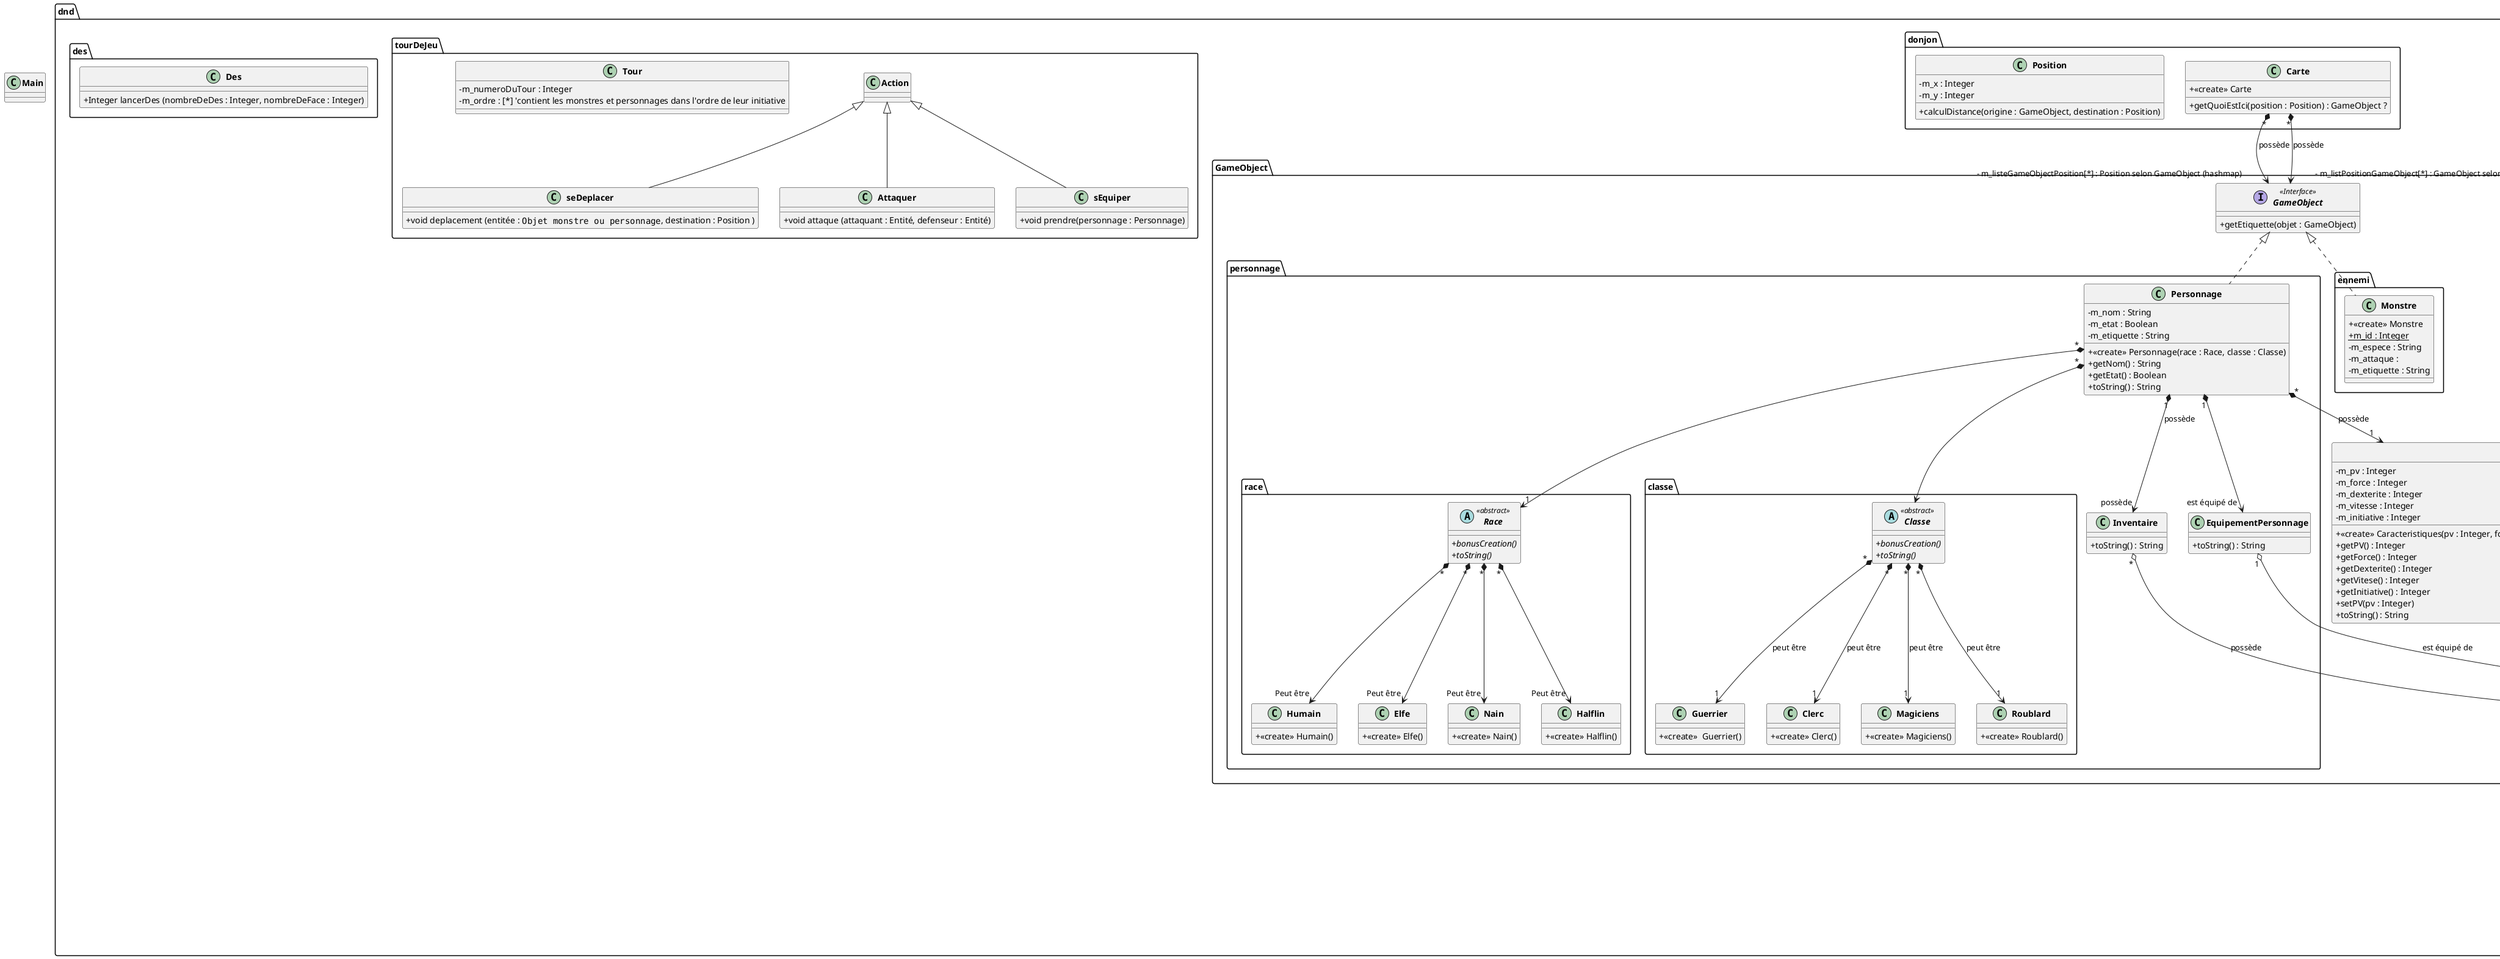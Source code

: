@startuml

skinparam classAttributeIconSize 0
skinparam classFontStyle Bold
skinparam style strictuml hide empty members

class Main
{

}

package dnd
{
    package GameObject
    {
        interface GameObject <<Interface>>
        {
            +getEtiquette(objet : GameObject)
        }

        class Caracteristiques
            {
                ' Membres de la classe
                - m_pv : Integer
                - m_force : Integer
                - m_dexterite : Integer
                - m_vitesse : Integer
                - m_initiative : Integer
                ' Ctor
                + <<create>> Caracteristiques(pv : Integer, force : Integer, dexterite : Integer, vitesse : Integer, initiative : Integer)
                ' Getters
                + getPV() : Integer
                + getForce() : Integer
                + getDexterite() : Integer
                + getVitese() : Integer
                + getInitiative() : Integer
                ' Setters
                + setPV(pv : Integer)
                + toString() : String
            }

            package personnage
            {
                class Personnage implements  dnd.GameObject.GameObject
                {
                    +<<create>> Personnage(race : Race, classe : Classe)
                    - m_nom : String
                    - m_etat : Boolean
                    - m_etiquette : String
                    ' Race : mettre une composition
                    ' Classe : mettre une composition
                    ' Inventaire d'équipements : mettre une composition
                    ' Équipements : mettre une composition
                    + getNom() : String
                    + getEtat() : Boolean
                    + toString() : String
                }

                ' Début classes personnages

                class Inventaire
                {
                    + toString() : String
                }

                class EquipementPersonnage
                {
                    + toString() : String
                }

                Personnage "*" *--> "1" race.Race
                Personnage "*" *--> classe.Classe
                Personnage "*" *--> "1" Caracteristiques : possède
                Personnage "1" *--> "est équipé de" EquipementPersonnage
                Personnage "1" *--> "possède" Inventaire : possède
                Inventaire "*" o-- "- m_items[*] : Objets du personnage" dnd.objet.Item : possède
                EquipementPersonnage "1" o-- "- m_arme_equipee : Arme\n - m_armure_equipee : Armure" dnd.objet.Item : est équipé de

                package race
                {
                    abstract class Race <<abstract>>
                    {
                        +{abstract} bonusCreation()
                        +{abstract} toString()
                    }

                    class Humain
                    {
                        +<<create>> Humain()
                    }

                    class Elfe
                    {
                        +<<create>> Elfe()
                    }

                    class Nain
                    {
                        +<<create>> Nain()
                    }

                    class Halflin
                    {
                        +<<create>> Halflin()
                    }

                    Race "*" *--> "Peut être" Humain
                    Race "*" *--> "Peut être" Elfe
                    Race "*" *--> "Peut être" Nain
                    Race "*" *--> "Peut être" Halflin
                }

                package classe
                {
                    abstract class Classe <<abstract>>
                    {
                        +{abstract} bonusCreation()
                        +{abstract} toString()
                    }

                    class Guerrier
                    {
                        +<<create>>  Guerrier()
                    }

                    class Clerc
                    {
                        +<<create>> Clerc()
                    }

                    class Magiciens
                    {
                        +<<create>> Magiciens()
                    }

                    class Roublard
                    {
                        +<<create>> Roublard()
                    }

                    Classe "*" *--> "1" Guerrier : peut être
                    Classe "*" *--> "1" Clerc : peut être
                    Classe "*" *--> "1" Magiciens : peut être
                    Classe "*" *--> "1" Roublard : peut être
                }
            }

            package ennemi
            {
                class Monstre implements dnd.GameObject.GameObject
                {
                    +<<create>> Monstre
                    + {static} m_id : Integer
                    - m_espece : String
                    - m_attaque :
                    - m_etiquette : String
                    ' Objet caractérisitique

                    ' Faire une énumeration des especes pour acceder à leurs caractéristique
                }
            }
    }





    package objet
    {
        class Item
        {
            - m_nom : String
            - m_etiquette : String
            + <<create>> Item(name : String)
            + getName() : String

        }

        class Arme extends Item
        {
            - m_degat : Integer
            + <<create>> Arme(name : String, degat : Integer)
        }

        class Armure extends Item
        {
            - m_armure : Integer
            + <<create>> Armure(name : String, armure : Integer)
        }

        class ArmeCourante extends Arme
        {

        }

        class ArmeGuerre extends Arme
        {

        }

        class ArmeDistance extends Arme
        {

        }

        class ArmureLegere extends Armure
        {

        }

        class ArmureLourde extends Armure
        {

        }


    ' Item "*" *--> "- m_degat : (dé)\n- m_portee : Integer" ArmeCourante: contient des
    ' Item "*" *--> "- m_degat : (dé)\n- m_portee : Integer" ArmeGuerre: contient des
    ' Item "*" *--> "- m_degat : (dé)\n- m_portee : Integer" ArmeDistance: contient des
    ' Item "*" *--> "- m_armure : Integer" ArmureLegere: contient des
    ' Item "*" *--> "- " ArmureLourde: contient des

    }

    package donjon
    {
        class Carte
        {
            +<<create>> Carte
            ' un choix de carte par défaut
            ' instancie     taille de la carte
            '               position des obstacle
            '               creer les monstre
            '               positionne monstre et personnage
            '               positionne equipement
            '               phrases de contexte
            + getQuoiEstIci(position : Position) : GameObject ?
            ' ici le type, je ne sais pas, car ça peut tout retourner, j'aurais mis Object mais il faudrait utiliser getClass() dans le code (interdit); solution possible : créer une classe "Entité" qui est implémentée par Monstre, Personnage, etc pour plus de flexibilité.
            ' methode getOuEsTruc (truc)
            ' EDIT : du coup ici bah c'est "bon" on verra comment ça rend dans le code

        }

        Carte "*" *--> "- m_listeGameObjectPosition[*] : Position selon GameObject (hashmap)" dnd.GameObject.GameObject : possède
        Carte "*" *--> "- m_listPositionGameObject[*] : GameObject selon la Position (hashmap)" dnd.GameObject.GameObject : possède

        class Position
        {
            -m_x : Integer
            -m_y : Integer
            +calculDistance(origine : GameObject, destination : Position)
        }
    }



    package tourDeJeu
    {
        class Action
        {

        }

        class Tour
        {
            -m_numeroDuTour : Integer
            ' methode déroulement du tour
            -m_ordre : [*] 'contient les monstres et personnages dans l'ordre de leur initiative
            'methode qui enleve un monstre ou personnage mort de m_ordre

        }



        class seDeplacer extends Action
        {
            +void deplacement (entitée : ""Objet monstre ou personnage"", destination : Position )
            ' deplacement(): 2 choix:
            ' soit un par appel par case, comme si on déplacait l'entitée case par case, donc:
            '                                   test si destination est adjacent
            '                                   puis test si case destination est libre
            '                                   puis test si il reste des point de mouvement à l'entité
            '                                   puis déplacement
            '
            ' soit un appel pour tout le déplacement, plus en accord avec le sujet;
            '                                   test si case destination est libre
            '                                   test si distance inférieure à  vitesse/3
            '                                   déplacement


        }

        class Attaquer extends Action
        {
            +void attaque (attaquant : Entité, defenseur : Entité)
            '   test que personnage n'attaque pas personnage et monstre n'attaque pas monstre
            '   test portée (faut il une méthode de calcul de distance?)
            '   jet d'attaque : 1d20 + attaquant.m_equipement(getCaractéristiqueAttaque())
            '                   (dans classe arme, il faut une méthode qui cherche la force ou la dex de l'entité pour l'additionner
            '                                       et une pour lancer le dé de dégat careespondant)
            '   test si jet d'attaque > defenseur.m_equipement(getArmure())
            '   degat: entitée.m_equipement(jetDeDégat())
            '           defenseur.setPV(getPV()-degat)
            '           test état du défenseur

        }

        class sEquiper extends Action
        {
            +void prendre(personnage : Personnage)
            ' test si un equipement présent sur la position du personnage
            ' personnage.m_Inventaire(ajoutEquipement(carte.getQuoiEstIci)
            ' supprimer l'objet de la map
        }

    }

    package des
    {
        class Des
        {
            +Integer lancerDes (nombreDeDes : Integer, nombreDeFace : Integer)
        }
    }
}



@enduml